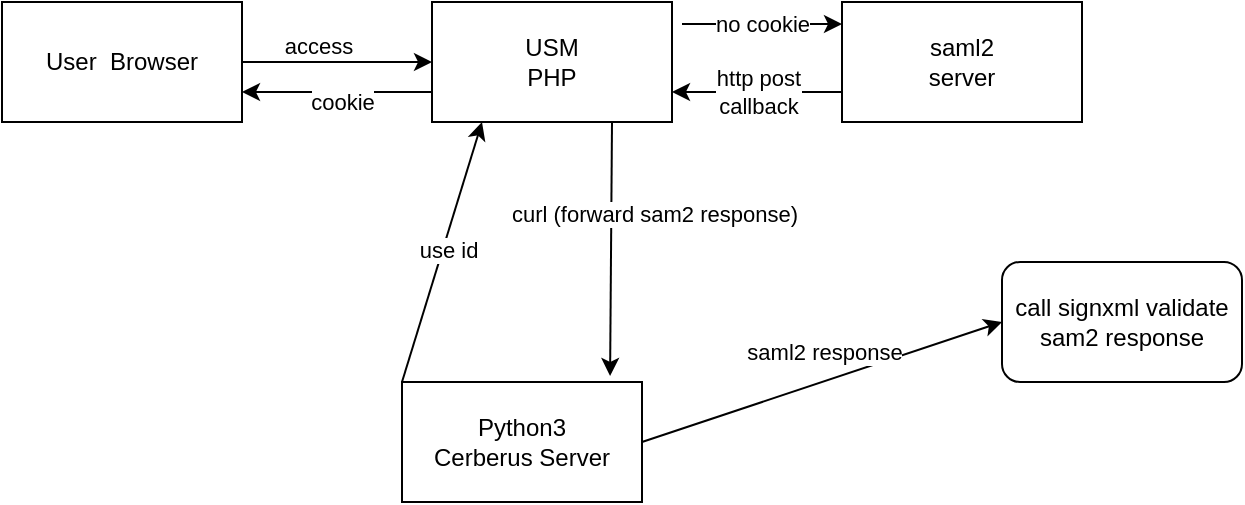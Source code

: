 <mxfile version="14.7.6" type="github"><diagram id="AZsfCyPDYY57z9ptWbMy" name="Page-1"><mxGraphModel dx="1097" dy="555" grid="1" gridSize="10" guides="1" tooltips="1" connect="1" arrows="1" fold="1" page="1" pageScale="1" pageWidth="850" pageHeight="1100" math="0" shadow="0"><root><mxCell id="0"/><mxCell id="1" parent="0"/><mxCell id="r3R_d7Ol2cbo7JmxbwiS-1" value="User &amp;nbsp;Browser" style="rounded=0;whiteSpace=wrap;html=1;" vertex="1" parent="1"><mxGeometry x="90" y="160" width="120" height="60" as="geometry"/></mxCell><mxCell id="r3R_d7Ol2cbo7JmxbwiS-2" value="USM&lt;br&gt;PHP" style="rounded=0;whiteSpace=wrap;html=1;" vertex="1" parent="1"><mxGeometry x="305" y="160" width="120" height="60" as="geometry"/></mxCell><mxCell id="r3R_d7Ol2cbo7JmxbwiS-3" value="" style="endArrow=classic;html=1;entryX=0;entryY=0.5;entryDx=0;entryDy=0;exitX=1;exitY=0.5;exitDx=0;exitDy=0;" edge="1" parent="1" source="r3R_d7Ol2cbo7JmxbwiS-1" target="r3R_d7Ol2cbo7JmxbwiS-2"><mxGeometry width="50" height="50" relative="1" as="geometry"><mxPoint x="210" y="230" as="sourcePoint"/><mxPoint x="260" y="180" as="targetPoint"/></mxGeometry></mxCell><mxCell id="r3R_d7Ol2cbo7JmxbwiS-5" value="access" style="edgeLabel;html=1;align=center;verticalAlign=middle;resizable=0;points=[];" vertex="1" connectable="0" parent="r3R_d7Ol2cbo7JmxbwiS-3"><mxGeometry x="-0.2" y="-3" relative="1" as="geometry"><mxPoint y="-11" as="offset"/></mxGeometry></mxCell><mxCell id="r3R_d7Ol2cbo7JmxbwiS-4" value="cookie" style="endArrow=classic;html=1;entryX=1;entryY=0.75;entryDx=0;entryDy=0;exitX=0;exitY=0.75;exitDx=0;exitDy=0;" edge="1" parent="1" source="r3R_d7Ol2cbo7JmxbwiS-2" target="r3R_d7Ol2cbo7JmxbwiS-1"><mxGeometry x="-0.053" y="5" width="50" height="50" relative="1" as="geometry"><mxPoint x="320" y="270" as="sourcePoint"/><mxPoint x="240" y="270" as="targetPoint"/><mxPoint as="offset"/></mxGeometry></mxCell><mxCell id="r3R_d7Ol2cbo7JmxbwiS-6" value="saml2&lt;br&gt;server" style="rounded=0;whiteSpace=wrap;html=1;" vertex="1" parent="1"><mxGeometry x="510" y="160" width="120" height="60" as="geometry"/></mxCell><mxCell id="r3R_d7Ol2cbo7JmxbwiS-7" value="no cookie" style="endArrow=classic;html=1;entryX=0;entryY=0.25;entryDx=0;entryDy=0;" edge="1" parent="1"><mxGeometry width="50" height="50" relative="1" as="geometry"><mxPoint x="430" y="171" as="sourcePoint"/><mxPoint x="510" y="171" as="targetPoint"/></mxGeometry></mxCell><mxCell id="r3R_d7Ol2cbo7JmxbwiS-8" value="http post&lt;br&gt;callback" style="endArrow=classic;html=1;exitX=0;exitY=0.75;exitDx=0;exitDy=0;entryX=1;entryY=0.75;entryDx=0;entryDy=0;" edge="1" parent="1" source="r3R_d7Ol2cbo7JmxbwiS-6" target="r3R_d7Ol2cbo7JmxbwiS-2"><mxGeometry width="50" height="50" relative="1" as="geometry"><mxPoint x="500" y="200" as="sourcePoint"/><mxPoint x="430" y="205" as="targetPoint"/></mxGeometry></mxCell><mxCell id="r3R_d7Ol2cbo7JmxbwiS-9" value="Python3&lt;br&gt;Cerberus Server" style="rounded=0;whiteSpace=wrap;html=1;" vertex="1" parent="1"><mxGeometry x="290" y="350" width="120" height="60" as="geometry"/></mxCell><mxCell id="r3R_d7Ol2cbo7JmxbwiS-10" value="call signxml validate sam2 response" style="rounded=1;whiteSpace=wrap;html=1;" vertex="1" parent="1"><mxGeometry x="590" y="290" width="120" height="60" as="geometry"/></mxCell><mxCell id="r3R_d7Ol2cbo7JmxbwiS-13" value="" style="endArrow=classic;html=1;entryX=0;entryY=0.5;entryDx=0;entryDy=0;exitX=1;exitY=0.5;exitDx=0;exitDy=0;" edge="1" parent="1" source="r3R_d7Ol2cbo7JmxbwiS-9" target="r3R_d7Ol2cbo7JmxbwiS-10"><mxGeometry width="50" height="50" relative="1" as="geometry"><mxPoint x="270" y="500" as="sourcePoint"/><mxPoint x="320" y="450" as="targetPoint"/></mxGeometry></mxCell><mxCell id="r3R_d7Ol2cbo7JmxbwiS-14" value="saml2 response" style="edgeLabel;html=1;align=center;verticalAlign=middle;resizable=0;points=[];" vertex="1" connectable="0" parent="r3R_d7Ol2cbo7JmxbwiS-13"><mxGeometry x="0.067" y="-1" relative="1" as="geometry"><mxPoint x="-5" y="-14" as="offset"/></mxGeometry></mxCell><mxCell id="r3R_d7Ol2cbo7JmxbwiS-15" value="" style="endArrow=classic;html=1;exitX=0.75;exitY=1;exitDx=0;exitDy=0;entryX=0.867;entryY=-0.05;entryDx=0;entryDy=0;entryPerimeter=0;" edge="1" parent="1" source="r3R_d7Ol2cbo7JmxbwiS-2" target="r3R_d7Ol2cbo7JmxbwiS-9"><mxGeometry width="50" height="50" relative="1" as="geometry"><mxPoint x="400" y="310" as="sourcePoint"/><mxPoint x="450" y="260" as="targetPoint"/></mxGeometry></mxCell><mxCell id="r3R_d7Ol2cbo7JmxbwiS-17" value="curl (forward sam2 response)" style="edgeLabel;html=1;align=center;verticalAlign=middle;resizable=0;points=[];" vertex="1" connectable="0" parent="r3R_d7Ol2cbo7JmxbwiS-15"><mxGeometry x="-0.143" y="3" relative="1" as="geometry"><mxPoint x="18" y="-9" as="offset"/></mxGeometry></mxCell><mxCell id="r3R_d7Ol2cbo7JmxbwiS-16" value="" style="endArrow=classic;html=1;exitX=0;exitY=0;exitDx=0;exitDy=0;" edge="1" parent="1" source="r3R_d7Ol2cbo7JmxbwiS-9"><mxGeometry width="50" height="50" relative="1" as="geometry"><mxPoint x="280" y="270" as="sourcePoint"/><mxPoint x="330" y="220" as="targetPoint"/></mxGeometry></mxCell><mxCell id="r3R_d7Ol2cbo7JmxbwiS-18" value="use id" style="edgeLabel;html=1;align=center;verticalAlign=middle;resizable=0;points=[];" vertex="1" connectable="0" parent="r3R_d7Ol2cbo7JmxbwiS-16"><mxGeometry x="0.023" y="-2" relative="1" as="geometry"><mxPoint as="offset"/></mxGeometry></mxCell></root></mxGraphModel></diagram></mxfile>